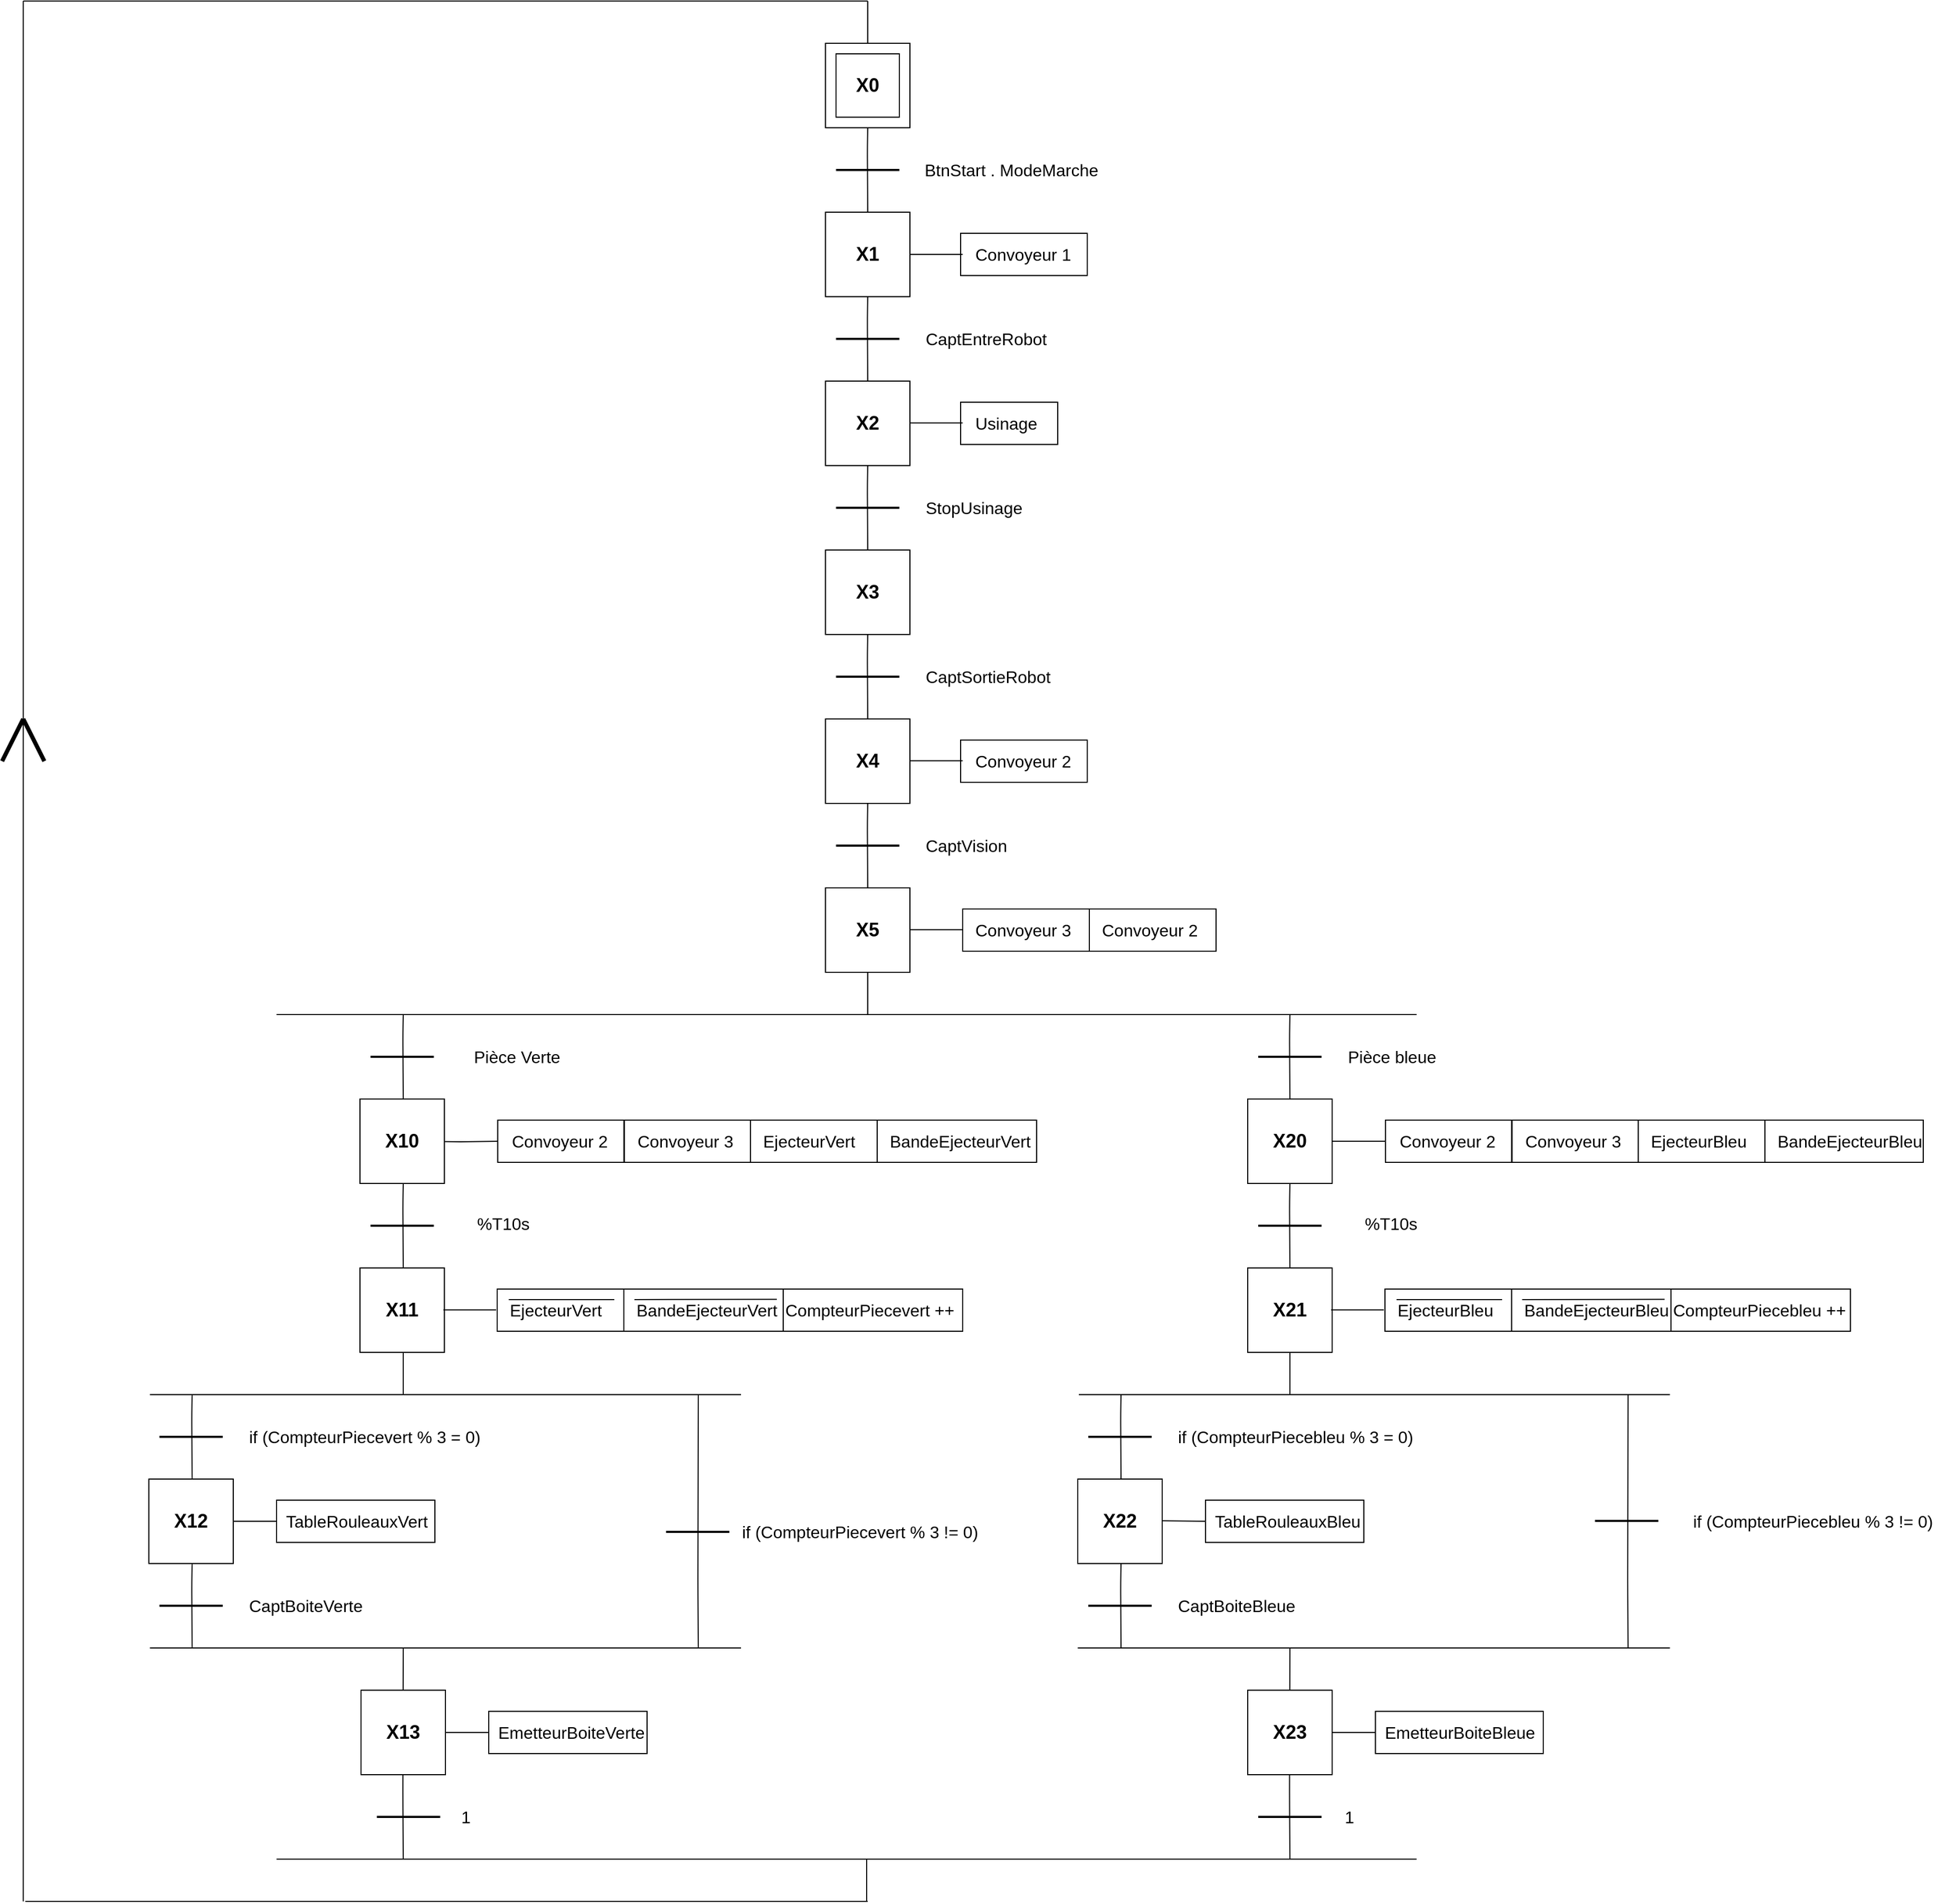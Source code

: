 <mxfile version="12.9.11" type="github">
  <diagram id="Fqww_011EZnbAC1PvDVR" name="Page-1">
    <mxGraphModel dx="4287" dy="2996" grid="1" gridSize="10" guides="1" tooltips="1" connect="1" arrows="1" fold="1" page="1" pageScale="1" pageWidth="827" pageHeight="1169" math="0" shadow="0">
      <root>
        <object label="" id="0">
          <mxCell />
        </object>
        <mxCell id="1" parent="0" />
        <mxCell id="l0feJrEmPDSzG2131Ykb-13" value="" style="edgeStyle=orthogonalEdgeStyle;rounded=0;orthogonalLoop=1;jettySize=auto;html=1;" parent="1" target="pG-HJHoj7xEh51rD5Gyk-65" edge="1">
          <mxGeometry relative="1" as="geometry">
            <mxPoint x="10" y="-40" as="sourcePoint" />
          </mxGeometry>
        </mxCell>
        <mxCell id="uFdm-P2WvE3M775zOYVF-7" value="" style="rounded=0;whiteSpace=wrap;html=1;fillColor=none;gradientColor=none;" parent="1" vertex="1">
          <mxGeometry x="129.0" y="-60" width="120" height="40" as="geometry" />
        </mxCell>
        <mxCell id="pG-HJHoj7xEh51rD5Gyk-8" value="" style="group" parent="1" vertex="1" connectable="0">
          <mxGeometry x="320" y="-1080" width="80" height="80" as="geometry" />
        </mxCell>
        <mxCell id="pG-HJHoj7xEh51rD5Gyk-7" value="" style="whiteSpace=wrap;html=1;aspect=fixed;" parent="pG-HJHoj7xEh51rD5Gyk-8" vertex="1">
          <mxGeometry width="80" height="80" as="geometry" />
        </mxCell>
        <mxCell id="pG-HJHoj7xEh51rD5Gyk-1" value="" style="whiteSpace=wrap;html=1;aspect=fixed;" parent="pG-HJHoj7xEh51rD5Gyk-8" vertex="1">
          <mxGeometry x="10" y="10" width="60" height="60" as="geometry" />
        </mxCell>
        <mxCell id="pG-HJHoj7xEh51rD5Gyk-20" value="&lt;font size=&quot;1&quot;&gt;&lt;b style=&quot;font-size: 18px&quot;&gt;X0&lt;/b&gt;&lt;/font&gt;" style="text;html=1;strokeColor=none;fillColor=none;align=center;verticalAlign=middle;whiteSpace=wrap;rounded=0;" parent="pG-HJHoj7xEh51rD5Gyk-8" vertex="1">
          <mxGeometry x="20" y="30" width="40" height="20" as="geometry" />
        </mxCell>
        <mxCell id="pG-HJHoj7xEh51rD5Gyk-9" value="" style="endArrow=none;html=1;entryX=0.5;entryY=1;entryDx=0;entryDy=0;exitX=0.5;exitY=0;exitDx=0;exitDy=0;" parent="1" source="pG-HJHoj7xEh51rD5Gyk-10" target="pG-HJHoj7xEh51rD5Gyk-7" edge="1">
          <mxGeometry width="50" height="50" relative="1" as="geometry">
            <mxPoint x="360" y="-960" as="sourcePoint" />
            <mxPoint x="359.66" y="-1000" as="targetPoint" />
            <Array as="points">
              <mxPoint x="359.66" y="-980" />
            </Array>
          </mxGeometry>
        </mxCell>
        <mxCell id="pG-HJHoj7xEh51rD5Gyk-10" value="" style="whiteSpace=wrap;html=1;aspect=fixed;" parent="1" vertex="1">
          <mxGeometry x="320.0" y="-920" width="80" height="80" as="geometry" />
        </mxCell>
        <mxCell id="pG-HJHoj7xEh51rD5Gyk-11" value="" style="endArrow=none;html=1;strokeWidth=2;" parent="1" edge="1">
          <mxGeometry width="50" height="50" relative="1" as="geometry">
            <mxPoint x="330" y="-960" as="sourcePoint" />
            <mxPoint x="390" y="-960" as="targetPoint" />
          </mxGeometry>
        </mxCell>
        <mxCell id="pG-HJHoj7xEh51rD5Gyk-12" value="" style="endArrow=none;html=1;entryX=0.5;entryY=1;entryDx=0;entryDy=0;exitX=0.5;exitY=0;exitDx=0;exitDy=0;" parent="1" source="pG-HJHoj7xEh51rD5Gyk-13" edge="1">
          <mxGeometry width="50" height="50" relative="1" as="geometry">
            <mxPoint x="360" y="-800" as="sourcePoint" />
            <mxPoint x="360" y="-840" as="targetPoint" />
            <Array as="points">
              <mxPoint x="359.66" y="-820" />
            </Array>
          </mxGeometry>
        </mxCell>
        <mxCell id="pG-HJHoj7xEh51rD5Gyk-13" value="" style="whiteSpace=wrap;html=1;aspect=fixed;" parent="1" vertex="1">
          <mxGeometry x="320.0" y="-760" width="80" height="80" as="geometry" />
        </mxCell>
        <mxCell id="pG-HJHoj7xEh51rD5Gyk-14" value="" style="endArrow=none;html=1;strokeWidth=2;" parent="1" edge="1">
          <mxGeometry width="50" height="50" relative="1" as="geometry">
            <mxPoint x="330" y="-800" as="sourcePoint" />
            <mxPoint x="390" y="-800" as="targetPoint" />
          </mxGeometry>
        </mxCell>
        <mxCell id="pG-HJHoj7xEh51rD5Gyk-15" value="" style="endArrow=none;html=1;entryX=0.5;entryY=1;entryDx=0;entryDy=0;exitX=0.5;exitY=0;exitDx=0;exitDy=0;" parent="1" source="pG-HJHoj7xEh51rD5Gyk-16" edge="1">
          <mxGeometry width="50" height="50" relative="1" as="geometry">
            <mxPoint x="360" y="-640" as="sourcePoint" />
            <mxPoint x="360" y="-680" as="targetPoint" />
            <Array as="points">
              <mxPoint x="359.66" y="-660" />
            </Array>
          </mxGeometry>
        </mxCell>
        <mxCell id="pG-HJHoj7xEh51rD5Gyk-16" value="" style="whiteSpace=wrap;html=1;aspect=fixed;" parent="1" vertex="1">
          <mxGeometry x="320.0" y="-600" width="80" height="80" as="geometry" />
        </mxCell>
        <mxCell id="pG-HJHoj7xEh51rD5Gyk-17" value="" style="endArrow=none;html=1;strokeWidth=2;" parent="1" edge="1">
          <mxGeometry width="50" height="50" relative="1" as="geometry">
            <mxPoint x="330" y="-640" as="sourcePoint" />
            <mxPoint x="390" y="-640" as="targetPoint" />
          </mxGeometry>
        </mxCell>
        <mxCell id="pG-HJHoj7xEh51rD5Gyk-19" value="&lt;font style=&quot;font-size: 16px&quot;&gt;BtnStart . ModeMarche&lt;/font&gt;" style="text;html=1;strokeColor=none;fillColor=none;align=left;verticalAlign=middle;whiteSpace=wrap;rounded=0;" parent="1" vertex="1">
          <mxGeometry x="412" y="-970" width="236" height="20" as="geometry" />
        </mxCell>
        <mxCell id="pG-HJHoj7xEh51rD5Gyk-21" value="&lt;font size=&quot;1&quot;&gt;&lt;b style=&quot;font-size: 18px&quot;&gt;X1&lt;/b&gt;&lt;/font&gt;" style="text;html=1;strokeColor=none;fillColor=none;align=center;verticalAlign=middle;whiteSpace=wrap;rounded=0;" parent="1" vertex="1">
          <mxGeometry x="340" y="-890" width="40" height="20" as="geometry" />
        </mxCell>
        <mxCell id="pG-HJHoj7xEh51rD5Gyk-22" value="&lt;font size=&quot;1&quot;&gt;&lt;b style=&quot;font-size: 18px&quot;&gt;X2&lt;/b&gt;&lt;/font&gt;" style="text;html=1;strokeColor=none;fillColor=none;align=center;verticalAlign=middle;whiteSpace=wrap;rounded=0;" parent="1" vertex="1">
          <mxGeometry x="340" y="-730" width="40" height="20" as="geometry" />
        </mxCell>
        <mxCell id="pG-HJHoj7xEh51rD5Gyk-28" value="" style="endArrow=none;html=1;strokeWidth=1;exitX=0.5;exitY=0;exitDx=0;exitDy=0;" parent="1" source="pG-HJHoj7xEh51rD5Gyk-7" edge="1">
          <mxGeometry width="50" height="50" relative="1" as="geometry">
            <mxPoint x="362" y="-1090" as="sourcePoint" />
            <mxPoint x="360" y="-1120" as="targetPoint" />
          </mxGeometry>
        </mxCell>
        <mxCell id="pG-HJHoj7xEh51rD5Gyk-30" value="" style="endArrow=none;html=1;strokeWidth=1;" parent="1" edge="1">
          <mxGeometry width="50" height="50" relative="1" as="geometry">
            <mxPoint x="-440" y="-1120" as="sourcePoint" />
            <mxPoint x="360" y="-1120" as="targetPoint" />
          </mxGeometry>
        </mxCell>
        <mxCell id="pG-HJHoj7xEh51rD5Gyk-31" value="&lt;font size=&quot;1&quot;&gt;&lt;b style=&quot;font-size: 18px&quot;&gt;X3&lt;/b&gt;&lt;/font&gt;" style="text;html=1;strokeColor=none;fillColor=none;align=center;verticalAlign=middle;whiteSpace=wrap;rounded=0;" parent="1" vertex="1">
          <mxGeometry x="340" y="-570" width="40" height="20" as="geometry" />
        </mxCell>
        <mxCell id="pG-HJHoj7xEh51rD5Gyk-32" value="&lt;font style=&quot;font-size: 16px&quot;&gt;Convoyeur 1&lt;/font&gt;" style="text;html=1;strokeColor=none;fillColor=none;align=left;verticalAlign=middle;whiteSpace=wrap;rounded=0;" parent="1" vertex="1">
          <mxGeometry x="460" y="-890" width="236" height="20" as="geometry" />
        </mxCell>
        <mxCell id="pG-HJHoj7xEh51rD5Gyk-33" value="" style="endArrow=none;html=1;strokeWidth=1;" parent="1" edge="1">
          <mxGeometry width="50" height="50" relative="1" as="geometry">
            <mxPoint x="400" y="-880" as="sourcePoint" />
            <mxPoint x="450" y="-880" as="targetPoint" />
          </mxGeometry>
        </mxCell>
        <mxCell id="pG-HJHoj7xEh51rD5Gyk-35" value="&lt;font style=&quot;font-size: 16px&quot;&gt;CaptEntreRobot&lt;br&gt;&lt;/font&gt;" style="text;html=1;strokeColor=none;fillColor=none;align=left;verticalAlign=middle;whiteSpace=wrap;rounded=0;" parent="1" vertex="1">
          <mxGeometry x="413" y="-810" width="236" height="20" as="geometry" />
        </mxCell>
        <mxCell id="pG-HJHoj7xEh51rD5Gyk-36" value="" style="endArrow=none;html=1;strokeWidth=1;" parent="1" edge="1">
          <mxGeometry width="50" height="50" relative="1" as="geometry">
            <mxPoint x="400" y="-720.34" as="sourcePoint" />
            <mxPoint x="450" y="-720.34" as="targetPoint" />
          </mxGeometry>
        </mxCell>
        <mxCell id="pG-HJHoj7xEh51rD5Gyk-37" value="&lt;font style=&quot;font-size: 16px&quot;&gt;Usinage&lt;/font&gt;" style="text;html=1;strokeColor=none;fillColor=none;align=left;verticalAlign=middle;whiteSpace=wrap;rounded=0;" parent="1" vertex="1">
          <mxGeometry x="460" y="-730" width="80" height="20" as="geometry" />
        </mxCell>
        <mxCell id="pG-HJHoj7xEh51rD5Gyk-38" value="&lt;font style=&quot;font-size: 16px&quot;&gt;StopUsinage&lt;br&gt;&lt;/font&gt;" style="text;html=1;strokeColor=none;fillColor=none;align=left;verticalAlign=middle;whiteSpace=wrap;rounded=0;" parent="1" vertex="1">
          <mxGeometry x="413" y="-650" width="236" height="20" as="geometry" />
        </mxCell>
        <mxCell id="pG-HJHoj7xEh51rD5Gyk-39" value="" style="endArrow=none;html=1;entryX=0.5;entryY=1;entryDx=0;entryDy=0;exitX=0.5;exitY=0;exitDx=0;exitDy=0;" parent="1" source="pG-HJHoj7xEh51rD5Gyk-40" edge="1">
          <mxGeometry width="50" height="50" relative="1" as="geometry">
            <mxPoint x="360" y="-480" as="sourcePoint" />
            <mxPoint x="360" y="-520.0" as="targetPoint" />
            <Array as="points">
              <mxPoint x="359.66" y="-500" />
            </Array>
          </mxGeometry>
        </mxCell>
        <mxCell id="pG-HJHoj7xEh51rD5Gyk-40" value="" style="whiteSpace=wrap;html=1;aspect=fixed;" parent="1" vertex="1">
          <mxGeometry x="320.0" y="-440" width="80" height="80" as="geometry" />
        </mxCell>
        <mxCell id="pG-HJHoj7xEh51rD5Gyk-41" value="" style="endArrow=none;html=1;strokeWidth=2;" parent="1" edge="1">
          <mxGeometry width="50" height="50" relative="1" as="geometry">
            <mxPoint x="330" y="-480.0" as="sourcePoint" />
            <mxPoint x="390" y="-480.0" as="targetPoint" />
          </mxGeometry>
        </mxCell>
        <mxCell id="pG-HJHoj7xEh51rD5Gyk-42" value="&lt;font size=&quot;1&quot;&gt;&lt;b style=&quot;font-size: 18px&quot;&gt;X4&lt;/b&gt;&lt;/font&gt;" style="text;html=1;strokeColor=none;fillColor=none;align=center;verticalAlign=middle;whiteSpace=wrap;rounded=0;" parent="1" vertex="1">
          <mxGeometry x="340" y="-410" width="40" height="20" as="geometry" />
        </mxCell>
        <mxCell id="pG-HJHoj7xEh51rD5Gyk-43" value="&lt;font style=&quot;font-size: 16px&quot;&gt;CaptSortieRobot&lt;br&gt;&lt;/font&gt;" style="text;html=1;strokeColor=none;fillColor=none;align=left;verticalAlign=middle;whiteSpace=wrap;rounded=0;" parent="1" vertex="1">
          <mxGeometry x="413" y="-490" width="236" height="20" as="geometry" />
        </mxCell>
        <mxCell id="pG-HJHoj7xEh51rD5Gyk-44" value="" style="endArrow=none;html=1;strokeWidth=1;" parent="1" edge="1">
          <mxGeometry width="50" height="50" relative="1" as="geometry">
            <mxPoint x="400" y="-400.34" as="sourcePoint" />
            <mxPoint x="450" y="-400.34" as="targetPoint" />
          </mxGeometry>
        </mxCell>
        <mxCell id="pG-HJHoj7xEh51rD5Gyk-45" value="&lt;font style=&quot;font-size: 16px&quot;&gt;Convoyeur 2&lt;/font&gt;" style="text;html=1;strokeColor=none;fillColor=none;align=left;verticalAlign=middle;whiteSpace=wrap;rounded=0;" parent="1" vertex="1">
          <mxGeometry x="460" y="-410" width="110" height="20" as="geometry" />
        </mxCell>
        <mxCell id="pG-HJHoj7xEh51rD5Gyk-56" value="" style="endArrow=none;html=1;strokeWidth=1;entryX=0.5;entryY=1;entryDx=0;entryDy=0;" parent="1" target="pG-HJHoj7xEh51rD5Gyk-47" edge="1">
          <mxGeometry width="50" height="50" relative="1" as="geometry">
            <mxPoint x="360" y="-160" as="sourcePoint" />
            <mxPoint x="370" y="-180" as="targetPoint" />
          </mxGeometry>
        </mxCell>
        <mxCell id="pG-HJHoj7xEh51rD5Gyk-58" value="" style="endArrow=none;html=1;strokeWidth=1;" parent="1" edge="1">
          <mxGeometry width="50" height="50" relative="1" as="geometry">
            <mxPoint x="-200" y="-160" as="sourcePoint" />
            <mxPoint x="880" y="-160" as="targetPoint" />
          </mxGeometry>
        </mxCell>
        <mxCell id="pG-HJHoj7xEh51rD5Gyk-59" value="" style="endArrow=none;html=1;entryX=0.5;entryY=1;entryDx=0;entryDy=0;exitX=0.5;exitY=0;exitDx=0;exitDy=0;" parent="1" edge="1">
          <mxGeometry width="50" height="50" relative="1" as="geometry">
            <mxPoint x="-80" y="-80" as="sourcePoint" />
            <mxPoint x="-80" y="-160" as="targetPoint" />
            <Array as="points">
              <mxPoint x="-80.34" y="-140" />
            </Array>
          </mxGeometry>
        </mxCell>
        <mxCell id="pG-HJHoj7xEh51rD5Gyk-60" value="" style="whiteSpace=wrap;html=1;aspect=fixed;" parent="1" vertex="1">
          <mxGeometry x="-121.0" y="-80" width="80" height="80" as="geometry" />
        </mxCell>
        <mxCell id="pG-HJHoj7xEh51rD5Gyk-61" value="" style="endArrow=none;html=1;strokeWidth=2;" parent="1" edge="1">
          <mxGeometry width="50" height="50" relative="1" as="geometry">
            <mxPoint x="-111" y="-120" as="sourcePoint" />
            <mxPoint x="-51" y="-120" as="targetPoint" />
          </mxGeometry>
        </mxCell>
        <mxCell id="pG-HJHoj7xEh51rD5Gyk-62" value="" style="endArrow=none;html=1;entryX=0.5;entryY=1;entryDx=0;entryDy=0;exitX=0.5;exitY=0;exitDx=0;exitDy=0;" parent="1" edge="1">
          <mxGeometry width="50" height="50" relative="1" as="geometry">
            <mxPoint x="-80" y="80" as="sourcePoint" />
            <mxPoint x="-80" as="targetPoint" />
            <Array as="points">
              <mxPoint x="-80.34" y="20" />
            </Array>
          </mxGeometry>
        </mxCell>
        <mxCell id="pG-HJHoj7xEh51rD5Gyk-63" value="" style="whiteSpace=wrap;html=1;aspect=fixed;" parent="1" vertex="1">
          <mxGeometry x="-121.0" y="80" width="80" height="80" as="geometry" />
        </mxCell>
        <mxCell id="pG-HJHoj7xEh51rD5Gyk-64" value="" style="endArrow=none;html=1;strokeWidth=2;" parent="1" edge="1">
          <mxGeometry width="50" height="50" relative="1" as="geometry">
            <mxPoint x="-111" y="40" as="sourcePoint" />
            <mxPoint x="-51" y="40" as="targetPoint" />
          </mxGeometry>
        </mxCell>
        <mxCell id="pG-HJHoj7xEh51rD5Gyk-65" value="&lt;font size=&quot;1&quot;&gt;&lt;b style=&quot;font-size: 18px&quot;&gt;X10&lt;/b&gt;&lt;/font&gt;" style="text;html=1;strokeColor=none;fillColor=none;align=center;verticalAlign=middle;whiteSpace=wrap;rounded=0;" parent="1" vertex="1">
          <mxGeometry x="-101" y="-50" width="40" height="20" as="geometry" />
        </mxCell>
        <mxCell id="pG-HJHoj7xEh51rD5Gyk-66" value="&lt;font size=&quot;1&quot;&gt;&lt;b style=&quot;font-size: 18px&quot;&gt;X11&lt;/b&gt;&lt;/font&gt;" style="text;html=1;strokeColor=none;fillColor=none;align=center;verticalAlign=middle;whiteSpace=wrap;rounded=0;" parent="1" vertex="1">
          <mxGeometry x="-101" y="110" width="40" height="20" as="geometry" />
        </mxCell>
        <mxCell id="pG-HJHoj7xEh51rD5Gyk-67" value="&lt;font style=&quot;font-size: 16px&quot;&gt;Pièce Verte&amp;nbsp;&lt;/font&gt;" style="text;html=1;strokeColor=none;fillColor=none;align=left;verticalAlign=middle;whiteSpace=wrap;rounded=0;" parent="1" vertex="1">
          <mxGeometry x="-15" y="-130" width="98" height="20" as="geometry" />
        </mxCell>
        <mxCell id="pG-HJHoj7xEh51rD5Gyk-70" value="" style="endArrow=none;html=1;entryX=0.5;entryY=1;entryDx=0;entryDy=0;exitX=0.5;exitY=0;exitDx=0;exitDy=0;" parent="1" source="pG-HJHoj7xEh51rD5Gyk-71" edge="1">
          <mxGeometry width="50" height="50" relative="1" as="geometry">
            <mxPoint x="760" y="-120" as="sourcePoint" />
            <mxPoint x="760" y="-160" as="targetPoint" />
            <Array as="points">
              <mxPoint x="759.66" y="-140" />
            </Array>
          </mxGeometry>
        </mxCell>
        <mxCell id="pG-HJHoj7xEh51rD5Gyk-71" value="" style="whiteSpace=wrap;html=1;aspect=fixed;" parent="1" vertex="1">
          <mxGeometry x="720.0" y="-80" width="80" height="80" as="geometry" />
        </mxCell>
        <mxCell id="pG-HJHoj7xEh51rD5Gyk-72" value="" style="endArrow=none;html=1;strokeWidth=2;" parent="1" edge="1">
          <mxGeometry width="50" height="50" relative="1" as="geometry">
            <mxPoint x="730" y="-120" as="sourcePoint" />
            <mxPoint x="790" y="-120" as="targetPoint" />
          </mxGeometry>
        </mxCell>
        <mxCell id="pG-HJHoj7xEh51rD5Gyk-73" value="" style="endArrow=none;html=1;entryX=0.5;entryY=1;entryDx=0;entryDy=0;exitX=0.5;exitY=0;exitDx=0;exitDy=0;" parent="1" source="pG-HJHoj7xEh51rD5Gyk-74" edge="1">
          <mxGeometry width="50" height="50" relative="1" as="geometry">
            <mxPoint x="760" y="40" as="sourcePoint" />
            <mxPoint x="760" as="targetPoint" />
            <Array as="points">
              <mxPoint x="759.66" y="20" />
            </Array>
          </mxGeometry>
        </mxCell>
        <mxCell id="pG-HJHoj7xEh51rD5Gyk-74" value="" style="whiteSpace=wrap;html=1;aspect=fixed;" parent="1" vertex="1">
          <mxGeometry x="720.0" y="80" width="80" height="80" as="geometry" />
        </mxCell>
        <mxCell id="pG-HJHoj7xEh51rD5Gyk-75" value="" style="endArrow=none;html=1;strokeWidth=2;" parent="1" edge="1">
          <mxGeometry width="50" height="50" relative="1" as="geometry">
            <mxPoint x="730" y="40" as="sourcePoint" />
            <mxPoint x="790" y="40" as="targetPoint" />
          </mxGeometry>
        </mxCell>
        <mxCell id="pG-HJHoj7xEh51rD5Gyk-76" value="&lt;font size=&quot;1&quot;&gt;&lt;b style=&quot;font-size: 18px&quot;&gt;X20&lt;/b&gt;&lt;/font&gt;" style="text;html=1;strokeColor=none;fillColor=none;align=center;verticalAlign=middle;whiteSpace=wrap;rounded=0;" parent="1" vertex="1">
          <mxGeometry x="740" y="-50" width="40" height="20" as="geometry" />
        </mxCell>
        <mxCell id="pG-HJHoj7xEh51rD5Gyk-77" value="&lt;font size=&quot;1&quot;&gt;&lt;b style=&quot;font-size: 18px&quot;&gt;X21&lt;/b&gt;&lt;/font&gt;" style="text;html=1;strokeColor=none;fillColor=none;align=center;verticalAlign=middle;whiteSpace=wrap;rounded=0;" parent="1" vertex="1">
          <mxGeometry x="740" y="110" width="40" height="20" as="geometry" />
        </mxCell>
        <mxCell id="pG-HJHoj7xEh51rD5Gyk-78" value="&lt;font style=&quot;font-size: 16px&quot;&gt;Pièce bleue&amp;nbsp;&lt;br&gt;&lt;/font&gt;" style="text;html=1;strokeColor=none;fillColor=none;align=left;verticalAlign=middle;whiteSpace=wrap;rounded=0;" parent="1" vertex="1">
          <mxGeometry x="813" y="-130" width="236" height="20" as="geometry" />
        </mxCell>
        <mxCell id="pG-HJHoj7xEh51rD5Gyk-81" value="" style="endArrow=none;html=1;strokeWidth=1;" parent="1" edge="1">
          <mxGeometry width="50" height="50" relative="1" as="geometry">
            <mxPoint x="-440" y="680" as="sourcePoint" />
            <mxPoint x="-440" y="-1120" as="targetPoint" />
          </mxGeometry>
        </mxCell>
        <mxCell id="pG-HJHoj7xEh51rD5Gyk-82" value="" style="endArrow=none;html=1;strokeWidth=4;" parent="1" edge="1">
          <mxGeometry width="50" height="50" relative="1" as="geometry">
            <mxPoint x="-460" y="-400" as="sourcePoint" />
            <mxPoint x="-440" y="-440" as="targetPoint" />
          </mxGeometry>
        </mxCell>
        <mxCell id="pG-HJHoj7xEh51rD5Gyk-83" value="" style="endArrow=none;html=1;strokeWidth=4;" parent="1" edge="1">
          <mxGeometry width="50" height="50" relative="1" as="geometry">
            <mxPoint x="-420" y="-400" as="sourcePoint" />
            <mxPoint x="-440" y="-440" as="targetPoint" />
          </mxGeometry>
        </mxCell>
        <mxCell id="uFdm-P2WvE3M775zOYVF-3" value="" style="rounded=0;whiteSpace=wrap;html=1;fillColor=none;gradientColor=none;" parent="1" vertex="1">
          <mxGeometry x="448.0" y="-420" width="120" height="40" as="geometry" />
        </mxCell>
        <mxCell id="uFdm-P2WvE3M775zOYVF-4" value="" style="rounded=0;whiteSpace=wrap;html=1;fillColor=none;gradientColor=none;" parent="1" vertex="1">
          <mxGeometry x="448" y="-740" width="92" height="40" as="geometry" />
        </mxCell>
        <mxCell id="uFdm-P2WvE3M775zOYVF-5" value="" style="rounded=0;whiteSpace=wrap;html=1;fillColor=none;gradientColor=none;" parent="1" vertex="1">
          <mxGeometry x="448.0" y="-900" width="120" height="40" as="geometry" />
        </mxCell>
        <mxCell id="uFdm-P2WvE3M775zOYVF-6" value="&lt;font style=&quot;font-size: 16px&quot;&gt;Convoyeur 3&lt;/font&gt;" style="text;html=1;strokeColor=none;fillColor=none;align=left;verticalAlign=middle;whiteSpace=wrap;rounded=0;" parent="1" vertex="1">
          <mxGeometry x="140" y="-50" width="100" height="20" as="geometry" />
        </mxCell>
        <mxCell id="uFdm-P2WvE3M775zOYVF-8" value="" style="rounded=0;whiteSpace=wrap;html=1;fillColor=none;gradientColor=none;" parent="1" vertex="1">
          <mxGeometry x="249" y="-60" width="120" height="40" as="geometry" />
        </mxCell>
        <mxCell id="uFdm-P2WvE3M775zOYVF-9" value="" style="endArrow=none;html=1;strokeWidth=1;entryX=0.5;entryY=1;entryDx=0;entryDy=0;" parent="1" edge="1">
          <mxGeometry width="50" height="50" relative="1" as="geometry">
            <mxPoint x="-80" y="200" as="sourcePoint" />
            <mxPoint x="-80" y="160" as="targetPoint" />
          </mxGeometry>
        </mxCell>
        <mxCell id="uFdm-P2WvE3M775zOYVF-13" value="" style="endArrow=none;html=1;strokeWidth=1;" parent="1" edge="1">
          <mxGeometry width="50" height="50" relative="1" as="geometry">
            <mxPoint x="-320" y="200" as="sourcePoint" />
            <mxPoint x="240" y="200" as="targetPoint" />
          </mxGeometry>
        </mxCell>
        <mxCell id="uFdm-P2WvE3M775zOYVF-15" value="" style="endArrow=none;html=1;entryX=0.5;entryY=1;entryDx=0;entryDy=0;exitX=0.5;exitY=0;exitDx=0;exitDy=0;" parent="1" edge="1">
          <mxGeometry width="50" height="50" relative="1" as="geometry">
            <mxPoint x="-280.0" y="280" as="sourcePoint" />
            <mxPoint x="-280.0" y="200" as="targetPoint" />
            <Array as="points">
              <mxPoint x="-280.34" y="220" />
            </Array>
          </mxGeometry>
        </mxCell>
        <mxCell id="uFdm-P2WvE3M775zOYVF-16" value="" style="whiteSpace=wrap;html=1;aspect=fixed;" parent="1" vertex="1">
          <mxGeometry x="-321.0" y="280" width="80" height="80" as="geometry" />
        </mxCell>
        <mxCell id="uFdm-P2WvE3M775zOYVF-17" value="" style="endArrow=none;html=1;strokeWidth=2;" parent="1" edge="1">
          <mxGeometry width="50" height="50" relative="1" as="geometry">
            <mxPoint x="-311" y="240" as="sourcePoint" />
            <mxPoint x="-251" y="240" as="targetPoint" />
          </mxGeometry>
        </mxCell>
        <mxCell id="uFdm-P2WvE3M775zOYVF-18" value="" style="endArrow=none;html=1;entryX=0.5;entryY=1;entryDx=0;entryDy=0;exitX=0.5;exitY=0;exitDx=0;exitDy=0;" parent="1" edge="1">
          <mxGeometry width="50" height="50" relative="1" as="geometry">
            <mxPoint x="-280.0" y="440" as="sourcePoint" />
            <mxPoint x="-280.0" y="360" as="targetPoint" />
            <Array as="points">
              <mxPoint x="-280.34" y="380" />
            </Array>
          </mxGeometry>
        </mxCell>
        <mxCell id="uFdm-P2WvE3M775zOYVF-19" value="" style="endArrow=none;html=1;strokeWidth=2;" parent="1" edge="1">
          <mxGeometry width="50" height="50" relative="1" as="geometry">
            <mxPoint x="-311" y="400" as="sourcePoint" />
            <mxPoint x="-251" y="400" as="targetPoint" />
          </mxGeometry>
        </mxCell>
        <mxCell id="uFdm-P2WvE3M775zOYVF-20" value="&lt;font size=&quot;1&quot;&gt;&lt;b style=&quot;font-size: 18px&quot;&gt;X12&lt;/b&gt;&lt;/font&gt;" style="text;html=1;strokeColor=none;fillColor=none;align=center;verticalAlign=middle;whiteSpace=wrap;rounded=0;" parent="1" vertex="1">
          <mxGeometry x="-301" y="310" width="40" height="20" as="geometry" />
        </mxCell>
        <mxCell id="uFdm-P2WvE3M775zOYVF-21" value="&lt;span style=&quot;font-family: monospace ; font-size: 0px&quot;&gt;%3CmxGraphModel%3E%3Croot%3E%3CmxCell%20id%3D%220%22%2F%3E%3CmxCell%20id%3D%221%22%20parent%3D%220%22%2F%3E%3CmxCell%20id%3D%222%22%20value%3D%22%26lt%3Bspan%20style%3D%26quot%3Bfont-size%3A%2016px%26quot%3B%26gt%3BCompteurPiecevert%20%2B%2B%26lt%3B%2Fspan%26gt%3B%22%20style%3D%22text%3Bhtml%3D1%3BstrokeColor%3Dnone%3BfillColor%3Dnone%3Balign%3Dleft%3BverticalAlign%3Dmiddle%3BwhiteSpace%3Dwrap%3Brounded%3D0%3B%22%20vertex%3D%221%22%20parent%3D%221%22%3E%3CmxGeometry%20x%3D%22-10%22%20y%3D%22310%22%20width%3D%22170%22%20height%3D%2220%22%20as%3D%22geometry%22%2F%3E%3C%2FmxCell%3E%3C%2Froot%3E%3C%2FmxGraphModel%3E&lt;/span&gt;" style="text;html=1;strokeColor=none;fillColor=none;align=left;verticalAlign=middle;whiteSpace=wrap;rounded=0;" parent="1" vertex="1">
          <mxGeometry x="-228" y="230" width="188" height="20" as="geometry" />
        </mxCell>
        <mxCell id="uFdm-P2WvE3M775zOYVF-22" value="&lt;font style=&quot;font-size: 16px&quot;&gt;CaptBoiteVerte&lt;br&gt;&lt;/font&gt;" style="text;html=1;strokeColor=none;fillColor=none;align=left;verticalAlign=middle;whiteSpace=wrap;rounded=0;" parent="1" vertex="1">
          <mxGeometry x="-228" y="390" width="128" height="20" as="geometry" />
        </mxCell>
        <mxCell id="uFdm-P2WvE3M775zOYVF-26" value="" style="endArrow=none;html=1;exitX=0.5;exitY=0;exitDx=0;exitDy=0;" parent="1" edge="1">
          <mxGeometry width="50" height="50" relative="1" as="geometry">
            <mxPoint x="199.5" y="440" as="sourcePoint" />
            <mxPoint x="199.5" y="200" as="targetPoint" />
            <Array as="points">
              <mxPoint x="199.16" y="380" />
            </Array>
          </mxGeometry>
        </mxCell>
        <mxCell id="uFdm-P2WvE3M775zOYVF-31" value="" style="endArrow=none;html=1;strokeWidth=1;" parent="1" edge="1">
          <mxGeometry width="50" height="50" relative="1" as="geometry">
            <mxPoint x="-320" y="440" as="sourcePoint" />
            <mxPoint x="240" y="440" as="targetPoint" />
          </mxGeometry>
        </mxCell>
        <mxCell id="uFdm-P2WvE3M775zOYVF-39" value="" style="endArrow=none;html=1;exitX=0.5;exitY=0;exitDx=0;exitDy=0;" parent="1" edge="1">
          <mxGeometry width="50" height="50" relative="1" as="geometry">
            <mxPoint x="-80" y="640" as="sourcePoint" />
            <mxPoint x="-80" y="440" as="targetPoint" />
            <Array as="points">
              <mxPoint x="-80.34" y="580" />
            </Array>
          </mxGeometry>
        </mxCell>
        <mxCell id="uFdm-P2WvE3M775zOYVF-46" value="" style="endArrow=none;html=1;strokeWidth=1;" parent="1" edge="1">
          <mxGeometry width="50" height="50" relative="1" as="geometry">
            <mxPoint x="-200" y="640" as="sourcePoint" />
            <mxPoint x="880" y="640" as="targetPoint" />
          </mxGeometry>
        </mxCell>
        <mxCell id="uFdm-P2WvE3M775zOYVF-48" value="" style="endArrow=none;html=1;strokeWidth=1;entryX=0.5;entryY=1;entryDx=0;entryDy=0;" parent="1" edge="1">
          <mxGeometry width="50" height="50" relative="1" as="geometry">
            <mxPoint x="359" y="680" as="sourcePoint" />
            <mxPoint x="359" y="640" as="targetPoint" />
          </mxGeometry>
        </mxCell>
        <mxCell id="uFdm-P2WvE3M775zOYVF-50" value="" style="endArrow=none;html=1;strokeWidth=1;" parent="1" edge="1">
          <mxGeometry width="50" height="50" relative="1" as="geometry">
            <mxPoint x="-438" y="680" as="sourcePoint" />
            <mxPoint x="360" y="680" as="targetPoint" />
          </mxGeometry>
        </mxCell>
        <mxCell id="uFdm-P2WvE3M775zOYVF-52" value="" style="endArrow=none;html=1;strokeWidth=1;entryX=0.5;entryY=1;entryDx=0;entryDy=0;" parent="1" edge="1">
          <mxGeometry width="50" height="50" relative="1" as="geometry">
            <mxPoint x="760" y="200" as="sourcePoint" />
            <mxPoint x="760" y="160" as="targetPoint" />
          </mxGeometry>
        </mxCell>
        <mxCell id="uFdm-P2WvE3M775zOYVF-53" value="" style="endArrow=none;html=1;strokeWidth=1;" parent="1" edge="1">
          <mxGeometry width="50" height="50" relative="1" as="geometry">
            <mxPoint x="560" y="200" as="sourcePoint" />
            <mxPoint x="1120" y="200" as="targetPoint" />
          </mxGeometry>
        </mxCell>
        <mxCell id="uFdm-P2WvE3M775zOYVF-54" value="" style="endArrow=none;html=1;entryX=0.5;entryY=1;entryDx=0;entryDy=0;exitX=0.5;exitY=0;exitDx=0;exitDy=0;" parent="1" edge="1">
          <mxGeometry width="50" height="50" relative="1" as="geometry">
            <mxPoint x="600" y="280" as="sourcePoint" />
            <mxPoint x="600" y="200" as="targetPoint" />
            <Array as="points">
              <mxPoint x="599.66" y="220" />
            </Array>
          </mxGeometry>
        </mxCell>
        <mxCell id="uFdm-P2WvE3M775zOYVF-55" value="" style="whiteSpace=wrap;html=1;aspect=fixed;" parent="1" vertex="1">
          <mxGeometry x="559.0" y="280" width="80" height="80" as="geometry" />
        </mxCell>
        <mxCell id="uFdm-P2WvE3M775zOYVF-56" value="" style="endArrow=none;html=1;strokeWidth=2;" parent="1" edge="1">
          <mxGeometry width="50" height="50" relative="1" as="geometry">
            <mxPoint x="569" y="240" as="sourcePoint" />
            <mxPoint x="629" y="240" as="targetPoint" />
          </mxGeometry>
        </mxCell>
        <mxCell id="uFdm-P2WvE3M775zOYVF-57" value="" style="endArrow=none;html=1;entryX=0.5;entryY=1;entryDx=0;entryDy=0;exitX=0.5;exitY=0;exitDx=0;exitDy=0;" parent="1" edge="1">
          <mxGeometry width="50" height="50" relative="1" as="geometry">
            <mxPoint x="600" y="440" as="sourcePoint" />
            <mxPoint x="600" y="360" as="targetPoint" />
            <Array as="points">
              <mxPoint x="599.66" y="380" />
            </Array>
          </mxGeometry>
        </mxCell>
        <mxCell id="uFdm-P2WvE3M775zOYVF-58" value="" style="endArrow=none;html=1;strokeWidth=2;" parent="1" edge="1">
          <mxGeometry width="50" height="50" relative="1" as="geometry">
            <mxPoint x="569" y="400" as="sourcePoint" />
            <mxPoint x="629" y="400" as="targetPoint" />
          </mxGeometry>
        </mxCell>
        <mxCell id="uFdm-P2WvE3M775zOYVF-59" value="&lt;font size=&quot;1&quot;&gt;&lt;b style=&quot;font-size: 18px&quot;&gt;X22&lt;/b&gt;&lt;/font&gt;" style="text;html=1;strokeColor=none;fillColor=none;align=center;verticalAlign=middle;whiteSpace=wrap;rounded=0;" parent="1" vertex="1">
          <mxGeometry x="579" y="310" width="40" height="20" as="geometry" />
        </mxCell>
        <mxCell id="uFdm-P2WvE3M775zOYVF-65" value="" style="endArrow=none;html=1;exitX=0.5;exitY=0;exitDx=0;exitDy=0;" parent="1" edge="1">
          <mxGeometry width="50" height="50" relative="1" as="geometry">
            <mxPoint x="1080.34" y="440" as="sourcePoint" />
            <mxPoint x="1080.34" y="200" as="targetPoint" />
            <Array as="points">
              <mxPoint x="1080" y="380" />
            </Array>
          </mxGeometry>
        </mxCell>
        <mxCell id="uFdm-P2WvE3M775zOYVF-66" value="" style="endArrow=none;html=1;strokeWidth=2;" parent="1" edge="1">
          <mxGeometry width="50" height="50" relative="1" as="geometry">
            <mxPoint x="1049" y="319.58" as="sourcePoint" />
            <mxPoint x="1109" y="319.58" as="targetPoint" />
          </mxGeometry>
        </mxCell>
        <mxCell id="uFdm-P2WvE3M775zOYVF-70" value="" style="endArrow=none;html=1;strokeWidth=1;" parent="1" edge="1">
          <mxGeometry width="50" height="50" relative="1" as="geometry">
            <mxPoint x="559" y="440" as="sourcePoint" />
            <mxPoint x="1120" y="440" as="targetPoint" />
          </mxGeometry>
        </mxCell>
        <mxCell id="uFdm-P2WvE3M775zOYVF-72" value="" style="endArrow=none;html=1;exitX=0.5;exitY=0;exitDx=0;exitDy=0;" parent="1" edge="1">
          <mxGeometry width="50" height="50" relative="1" as="geometry">
            <mxPoint x="760" y="640" as="sourcePoint" />
            <mxPoint x="760" y="440" as="targetPoint" />
            <Array as="points">
              <mxPoint x="759.66" y="580" />
            </Array>
          </mxGeometry>
        </mxCell>
        <mxCell id="uFdm-P2WvE3M775zOYVF-75" value="&lt;font style=&quot;font-size: 16px&quot;&gt;&lt;br&gt;&lt;/font&gt;" style="text;html=1;strokeColor=none;fillColor=none;align=left;verticalAlign=middle;whiteSpace=wrap;rounded=0;" parent="1" vertex="1">
          <mxGeometry x="773" y="590" width="106" height="20" as="geometry" />
        </mxCell>
        <mxCell id="Xxqxk4Q40JCaoxF1TCv4-9" value="&lt;font style=&quot;font-size: 16px&quot;&gt;EjecteurVert&lt;/font&gt;" style="text;html=1;strokeColor=none;fillColor=none;align=left;verticalAlign=middle;whiteSpace=wrap;rounded=0;" parent="1" vertex="1">
          <mxGeometry x="259" y="-50" width="100" height="20" as="geometry" />
        </mxCell>
        <mxCell id="Xxqxk4Q40JCaoxF1TCv4-20" value="" style="rounded=0;whiteSpace=wrap;html=1;fillColor=none;gradientColor=none;" parent="1" vertex="1">
          <mxGeometry x="-200" y="300" width="150" height="40" as="geometry" />
        </mxCell>
        <mxCell id="Xxqxk4Q40JCaoxF1TCv4-21" value="&lt;font style=&quot;font-size: 16px&quot;&gt;TableRouleauxVert&lt;/font&gt;" style="text;html=1;strokeColor=none;fillColor=none;align=left;verticalAlign=middle;whiteSpace=wrap;rounded=0;" parent="1" vertex="1">
          <mxGeometry x="-193" y="310" width="140" height="20" as="geometry" />
        </mxCell>
        <mxCell id="Xxqxk4Q40JCaoxF1TCv4-22" value="" style="endArrow=none;html=1;strokeWidth=1;entryX=0;entryY=0.5;entryDx=0;entryDy=0;exitX=1;exitY=0.5;exitDx=0;exitDy=0;" parent="1" source="uFdm-P2WvE3M775zOYVF-16" target="Xxqxk4Q40JCaoxF1TCv4-20" edge="1">
          <mxGeometry width="50" height="50" relative="1" as="geometry">
            <mxPoint x="-241" y="319.5" as="sourcePoint" />
            <mxPoint x="-200" y="319" as="targetPoint" />
          </mxGeometry>
        </mxCell>
        <mxCell id="Xxqxk4Q40JCaoxF1TCv4-41" value="" style="endArrow=none;html=1;strokeWidth=1;entryX=0;entryY=0.5;entryDx=0;entryDy=0;" parent="1" edge="1">
          <mxGeometry width="50" height="50" relative="1" as="geometry">
            <mxPoint x="639" y="319.5" as="sourcePoint" />
            <mxPoint x="680" y="320" as="targetPoint" />
          </mxGeometry>
        </mxCell>
        <mxCell id="Xxqxk4Q40JCaoxF1TCv4-51" value="" style="whiteSpace=wrap;html=1;aspect=fixed;" parent="1" vertex="1">
          <mxGeometry x="-120" y="480" width="80" height="80" as="geometry" />
        </mxCell>
        <mxCell id="Xxqxk4Q40JCaoxF1TCv4-52" value="&lt;font size=&quot;1&quot;&gt;&lt;b style=&quot;font-size: 18px&quot;&gt;X13&lt;/b&gt;&lt;/font&gt;" style="text;html=1;strokeColor=none;fillColor=none;align=center;verticalAlign=middle;whiteSpace=wrap;rounded=0;" parent="1" vertex="1">
          <mxGeometry x="-100" y="510" width="40" height="20" as="geometry" />
        </mxCell>
        <mxCell id="Xxqxk4Q40JCaoxF1TCv4-53" value="" style="rounded=0;whiteSpace=wrap;html=1;fillColor=none;gradientColor=none;" parent="1" vertex="1">
          <mxGeometry x="1" y="500" width="150" height="40" as="geometry" />
        </mxCell>
        <mxCell id="Xxqxk4Q40JCaoxF1TCv4-54" value="&lt;font style=&quot;font-size: 16px&quot;&gt;EmetteurBoiteVerte&lt;/font&gt;" style="text;html=1;strokeColor=none;fillColor=none;align=left;verticalAlign=middle;whiteSpace=wrap;rounded=0;" parent="1" vertex="1">
          <mxGeometry x="8" y="510" width="140" height="20" as="geometry" />
        </mxCell>
        <mxCell id="Xxqxk4Q40JCaoxF1TCv4-55" value="" style="endArrow=none;html=1;strokeWidth=1;entryX=0;entryY=0.5;entryDx=0;entryDy=0;exitX=1;exitY=0.5;exitDx=0;exitDy=0;" parent="1" source="Xxqxk4Q40JCaoxF1TCv4-51" target="Xxqxk4Q40JCaoxF1TCv4-53" edge="1">
          <mxGeometry width="50" height="50" relative="1" as="geometry">
            <mxPoint x="-40" y="519.5" as="sourcePoint" />
            <mxPoint x="1" y="519" as="targetPoint" />
          </mxGeometry>
        </mxCell>
        <mxCell id="Xxqxk4Q40JCaoxF1TCv4-58" value="" style="endArrow=none;html=1;strokeWidth=2;" parent="1" edge="1">
          <mxGeometry width="50" height="50" relative="1" as="geometry">
            <mxPoint x="-105" y="600.0" as="sourcePoint" />
            <mxPoint x="-45" y="600.0" as="targetPoint" />
          </mxGeometry>
        </mxCell>
        <mxCell id="Xxqxk4Q40JCaoxF1TCv4-59" value="&lt;font style=&quot;font-size: 16px&quot;&gt;1&lt;br&gt;&lt;/font&gt;" style="text;html=1;strokeColor=none;fillColor=none;align=left;verticalAlign=middle;whiteSpace=wrap;rounded=0;" parent="1" vertex="1">
          <mxGeometry x="-27" y="590" width="128" height="20" as="geometry" />
        </mxCell>
        <mxCell id="Xxqxk4Q40JCaoxF1TCv4-61" value="" style="whiteSpace=wrap;html=1;aspect=fixed;" parent="1" vertex="1">
          <mxGeometry x="720" y="480" width="80" height="80" as="geometry" />
        </mxCell>
        <mxCell id="Xxqxk4Q40JCaoxF1TCv4-62" value="&lt;font size=&quot;1&quot;&gt;&lt;b style=&quot;font-size: 18px&quot;&gt;X23&lt;/b&gt;&lt;/font&gt;" style="text;html=1;strokeColor=none;fillColor=none;align=center;verticalAlign=middle;whiteSpace=wrap;rounded=0;" parent="1" vertex="1">
          <mxGeometry x="740" y="510" width="40" height="20" as="geometry" />
        </mxCell>
        <mxCell id="Xxqxk4Q40JCaoxF1TCv4-63" value="" style="rounded=0;whiteSpace=wrap;html=1;fillColor=none;gradientColor=none;" parent="1" vertex="1">
          <mxGeometry x="841" y="500" width="159" height="40" as="geometry" />
        </mxCell>
        <mxCell id="Xxqxk4Q40JCaoxF1TCv4-64" value="&lt;font style=&quot;font-size: 16px&quot;&gt;EmetteurBoiteBleue&lt;/font&gt;" style="text;html=1;strokeColor=none;fillColor=none;align=left;verticalAlign=middle;whiteSpace=wrap;rounded=0;" parent="1" vertex="1">
          <mxGeometry x="848" y="510" width="140" height="20" as="geometry" />
        </mxCell>
        <mxCell id="Xxqxk4Q40JCaoxF1TCv4-65" value="" style="endArrow=none;html=1;strokeWidth=1;entryX=0;entryY=0.5;entryDx=0;entryDy=0;exitX=1;exitY=0.5;exitDx=0;exitDy=0;" parent="1" source="Xxqxk4Q40JCaoxF1TCv4-61" target="Xxqxk4Q40JCaoxF1TCv4-63" edge="1">
          <mxGeometry width="50" height="50" relative="1" as="geometry">
            <mxPoint x="800" y="519.5" as="sourcePoint" />
            <mxPoint x="841" y="519" as="targetPoint" />
          </mxGeometry>
        </mxCell>
        <mxCell id="Xxqxk4Q40JCaoxF1TCv4-66" value="" style="endArrow=none;html=1;strokeWidth=2;" parent="1" edge="1">
          <mxGeometry width="50" height="50" relative="1" as="geometry">
            <mxPoint x="730" y="600" as="sourcePoint" />
            <mxPoint x="790" y="600" as="targetPoint" />
          </mxGeometry>
        </mxCell>
        <mxCell id="Xxqxk4Q40JCaoxF1TCv4-67" value="&lt;font style=&quot;font-size: 16px&quot;&gt;1&lt;br&gt;&lt;/font&gt;" style="text;html=1;strokeColor=none;fillColor=none;align=left;verticalAlign=middle;whiteSpace=wrap;rounded=0;" parent="1" vertex="1">
          <mxGeometry x="810" y="590" width="52" height="20" as="geometry" />
        </mxCell>
        <mxCell id="l0feJrEmPDSzG2131Ykb-1" value="" style="endArrow=none;html=1;" parent="1" target="pG-HJHoj7xEh51rD5Gyk-19" edge="1">
          <mxGeometry width="50" height="50" relative="1" as="geometry">
            <mxPoint x="489" y="-970" as="sourcePoint" />
            <mxPoint x="539" y="-1020" as="targetPoint" />
          </mxGeometry>
        </mxCell>
        <mxCell id="pG-HJHoj7xEh51rD5Gyk-54" value="" style="group" parent="1" vertex="1" connectable="0">
          <mxGeometry x="320.0" y="-340" width="496.0" height="140" as="geometry" />
        </mxCell>
        <mxCell id="pG-HJHoj7xEh51rD5Gyk-46" value="" style="endArrow=none;html=1;entryX=0.5;entryY=1;entryDx=0;entryDy=0;exitX=0.5;exitY=0;exitDx=0;exitDy=0;" parent="pG-HJHoj7xEh51rD5Gyk-54" source="pG-HJHoj7xEh51rD5Gyk-47" edge="1">
          <mxGeometry width="50" height="50" relative="1" as="geometry">
            <mxPoint x="40.0" y="20" as="sourcePoint" />
            <mxPoint x="40.0" y="-20" as="targetPoint" />
            <Array as="points">
              <mxPoint x="39.66" />
            </Array>
          </mxGeometry>
        </mxCell>
        <mxCell id="pG-HJHoj7xEh51rD5Gyk-47" value="" style="whiteSpace=wrap;html=1;aspect=fixed;" parent="pG-HJHoj7xEh51rD5Gyk-54" vertex="1">
          <mxGeometry y="60" width="80" height="80" as="geometry" />
        </mxCell>
        <mxCell id="pG-HJHoj7xEh51rD5Gyk-48" value="" style="endArrow=none;html=1;strokeWidth=2;" parent="pG-HJHoj7xEh51rD5Gyk-54" edge="1">
          <mxGeometry width="50" height="50" relative="1" as="geometry">
            <mxPoint x="10.0" y="20" as="sourcePoint" />
            <mxPoint x="70.0" y="20" as="targetPoint" />
          </mxGeometry>
        </mxCell>
        <mxCell id="pG-HJHoj7xEh51rD5Gyk-49" value="&lt;font size=&quot;1&quot;&gt;&lt;b style=&quot;font-size: 18px&quot;&gt;X5&lt;/b&gt;&lt;/font&gt;" style="text;html=1;strokeColor=none;fillColor=none;align=center;verticalAlign=middle;whiteSpace=wrap;rounded=0;" parent="pG-HJHoj7xEh51rD5Gyk-54" vertex="1">
          <mxGeometry x="20.0" y="90" width="40" height="20" as="geometry" />
        </mxCell>
        <mxCell id="pG-HJHoj7xEh51rD5Gyk-50" value="&lt;font style=&quot;font-size: 16px&quot;&gt;CaptVision&lt;br&gt;&lt;/font&gt;" style="text;html=1;strokeColor=none;fillColor=none;align=left;verticalAlign=middle;whiteSpace=wrap;rounded=0;" parent="pG-HJHoj7xEh51rD5Gyk-54" vertex="1">
          <mxGeometry x="93.0" y="10" width="236" height="20" as="geometry" />
        </mxCell>
        <mxCell id="pG-HJHoj7xEh51rD5Gyk-51" value="" style="endArrow=none;html=1;strokeWidth=1;" parent="pG-HJHoj7xEh51rD5Gyk-54" edge="1">
          <mxGeometry width="50" height="50" relative="1" as="geometry">
            <mxPoint x="80.0" y="99.66" as="sourcePoint" />
            <mxPoint x="130.0" y="99.66" as="targetPoint" />
          </mxGeometry>
        </mxCell>
        <mxCell id="pG-HJHoj7xEh51rD5Gyk-52" value="&lt;font style=&quot;font-size: 16px&quot;&gt;Convoyeur 3&lt;/font&gt;" style="text;html=1;strokeColor=none;fillColor=none;align=left;verticalAlign=middle;whiteSpace=wrap;rounded=0;" parent="pG-HJHoj7xEh51rD5Gyk-54" vertex="1">
          <mxGeometry x="140.0" y="90" width="236" height="20" as="geometry" />
        </mxCell>
        <mxCell id="uFdm-P2WvE3M775zOYVF-2" value="" style="rounded=0;whiteSpace=wrap;html=1;fillColor=none;gradientColor=none;" parent="pG-HJHoj7xEh51rD5Gyk-54" vertex="1">
          <mxGeometry x="130" y="80" width="120" height="40" as="geometry" />
        </mxCell>
        <mxCell id="l0feJrEmPDSzG2131Ykb-2" value="&lt;font style=&quot;font-size: 16px&quot;&gt;Convoyeur 2&lt;/font&gt;" style="text;html=1;strokeColor=none;fillColor=none;align=left;verticalAlign=middle;whiteSpace=wrap;rounded=0;" parent="pG-HJHoj7xEh51rD5Gyk-54" vertex="1">
          <mxGeometry x="260.0" y="90" width="236" height="20" as="geometry" />
        </mxCell>
        <mxCell id="l0feJrEmPDSzG2131Ykb-3" value="" style="rounded=0;whiteSpace=wrap;html=1;fillColor=none;gradientColor=none;" parent="pG-HJHoj7xEh51rD5Gyk-54" vertex="1">
          <mxGeometry x="250" y="80" width="120" height="40" as="geometry" />
        </mxCell>
        <mxCell id="l0feJrEmPDSzG2131Ykb-5" value="" style="rounded=0;whiteSpace=wrap;html=1;fillColor=none;gradientColor=none;" parent="1" vertex="1">
          <mxGeometry x="369" y="-60" width="151" height="40" as="geometry" />
        </mxCell>
        <mxCell id="l0feJrEmPDSzG2131Ykb-6" value="&lt;font style=&quot;font-size: 16px&quot;&gt;BandeEjecteurVert&lt;/font&gt;" style="text;html=1;strokeColor=none;fillColor=none;align=left;verticalAlign=middle;whiteSpace=wrap;rounded=0;" parent="1" vertex="1">
          <mxGeometry x="379" y="-50" width="100" height="20" as="geometry" />
        </mxCell>
        <mxCell id="l0feJrEmPDSzG2131Ykb-9" value="" style="rounded=0;whiteSpace=wrap;html=1;fillColor=none;gradientColor=none;" parent="1" vertex="1">
          <mxGeometry x="9" y="100" width="120" height="40" as="geometry" />
        </mxCell>
        <mxCell id="l0feJrEmPDSzG2131Ykb-10" value="&lt;font style=&quot;font-size: 16px&quot;&gt;EjecteurVert&lt;/font&gt;" style="text;html=1;strokeColor=none;fillColor=none;align=left;verticalAlign=middle;whiteSpace=wrap;rounded=0;" parent="1" vertex="1">
          <mxGeometry x="19" y="110" width="101" height="20" as="geometry" />
        </mxCell>
        <mxCell id="l0feJrEmPDSzG2131Ykb-11" value="" style="rounded=0;whiteSpace=wrap;html=1;fillColor=none;gradientColor=none;" parent="1" vertex="1">
          <mxGeometry x="129" y="100" width="151" height="40" as="geometry" />
        </mxCell>
        <mxCell id="l0feJrEmPDSzG2131Ykb-12" value="&lt;font style=&quot;font-size: 16px&quot;&gt;BandeEjecteurVert&lt;/font&gt;" style="text;html=1;strokeColor=none;fillColor=none;align=left;verticalAlign=middle;whiteSpace=wrap;rounded=0;" parent="1" vertex="1">
          <mxGeometry x="139" y="110" width="141" height="20" as="geometry" />
        </mxCell>
        <mxCell id="l0feJrEmPDSzG2131Ykb-15" value="&lt;span style=&quot;font-size: 16px&quot;&gt;if (CompteurPiecevert % 3 = 0)&lt;/span&gt;" style="text;html=1;strokeColor=none;fillColor=none;align=left;verticalAlign=middle;whiteSpace=wrap;rounded=0;" parent="1" vertex="1">
          <mxGeometry x="-228" y="230" width="228" height="20" as="geometry" />
        </mxCell>
        <mxCell id="l0feJrEmPDSzG2131Ykb-18" value="" style="endArrow=none;html=1;strokeWidth=2;" parent="1" edge="1">
          <mxGeometry width="50" height="50" relative="1" as="geometry">
            <mxPoint x="169" y="330" as="sourcePoint" />
            <mxPoint x="229" y="330" as="targetPoint" />
          </mxGeometry>
        </mxCell>
        <mxCell id="l0feJrEmPDSzG2131Ykb-21" value="&lt;span style=&quot;font-family: monospace ; font-size: 0px&quot;&gt;%3CmxGraphModel%3E%3Croot%3E%3CmxCell%20id%3D%220%22%2F%3E%3CmxCell%20id%3D%221%22%20parent%3D%220%22%2F%3E%3CmxCell%20id%3D%222%22%20value%3D%22%26lt%3Bspan%20style%3D%26quot%3Bfont-size%3A%2016px%26quot%3B%26gt%3BCompteurPiecevert%20%2B%2B%26lt%3B%2Fspan%26gt%3B%22%20style%3D%22text%3Bhtml%3D1%3BstrokeColor%3Dnone%3BfillColor%3Dnone%3Balign%3Dleft%3BverticalAlign%3Dmiddle%3BwhiteSpace%3Dwrap%3Brounded%3D0%3B%22%20vertex%3D%221%22%20parent%3D%221%22%3E%3CmxGeometry%20x%3D%22-10%22%20y%3D%22310%22%20width%3D%22170%22%20height%3D%2220%22%20as%3D%22geometry%22%2F%3E%3C%2FmxCell%3E%3C%2Froot%3E%3C%2FmxGraphModel%3E&lt;/span&gt;" style="text;html=1;strokeColor=none;fillColor=none;align=left;verticalAlign=middle;whiteSpace=wrap;rounded=0;" parent="1" vertex="1">
          <mxGeometry x="252" y="320" width="188" height="20" as="geometry" />
        </mxCell>
        <mxCell id="l0feJrEmPDSzG2131Ykb-28" value="&lt;span style=&quot;font-size: 16px&quot;&gt;if (CompteurPiecevert % 3 != 0)&lt;/span&gt;" style="text;html=1;strokeColor=none;fillColor=none;align=left;verticalAlign=middle;whiteSpace=wrap;rounded=0;" parent="1" vertex="1">
          <mxGeometry x="239" y="320" width="228" height="20" as="geometry" />
        </mxCell>
        <mxCell id="l0feJrEmPDSzG2131Ykb-29" value="" style="rounded=0;whiteSpace=wrap;html=1;fillColor=none;gradientColor=none;" parent="1" vertex="1">
          <mxGeometry x="280" y="100" width="170" height="40" as="geometry" />
        </mxCell>
        <mxCell id="l0feJrEmPDSzG2131Ykb-30" value="&lt;span style=&quot;font-size: 16px&quot;&gt;CompteurPiecevert ++&lt;/span&gt;" style="text;html=1;strokeColor=none;fillColor=none;align=left;verticalAlign=middle;whiteSpace=wrap;rounded=0;" parent="1" vertex="1">
          <mxGeometry x="280" y="110" width="170" height="20" as="geometry" />
        </mxCell>
        <mxCell id="l0feJrEmPDSzG2131Ykb-31" value="&lt;span style=&quot;font-family: monospace ; font-size: 0px&quot;&gt;%3CmxGraphModel%3E%3Croot%3E%3CmxCell%20id%3D%220%22%2F%3E%3CmxCell%20id%3D%221%22%20parent%3D%220%22%2F%3E%3CmxCell%20id%3D%222%22%20value%3D%22%22%20style%3D%22endArrow%3Dnone%3Bhtml%3D1%3BstrokeWidth%3D1%3B%22%20edge%3D%221%22%20parent%3D%221%22%3E%3CmxGeometry%20width%3D%2250%22%20height%3D%2250%22%20relative%3D%221%22%20as%3D%22geometry%22%3E%3CmxPoint%20x%3D%22-1%22%20y%3D%22-40.34%22%20as%3D%22sourcePoint%22%2F%3E%3CmxPoint%20x%3D%2249%22%20y%3D%22-40.34%22%20as%3D%22targetPoint%22%2F%3E%3C%2FmxGeometry%3E%3C%2FmxCell%3E%3C%2Froot%3E%3C%2FmxGraphModel%3E&lt;/span&gt;" style="text;html=1;align=center;verticalAlign=middle;resizable=0;points=[];autosize=1;" parent="1" vertex="1">
          <mxGeometry x="-1" y="28" width="20" height="20" as="geometry" />
        </mxCell>
        <mxCell id="l0feJrEmPDSzG2131Ykb-33" value="" style="endArrow=none;html=1;strokeWidth=1;" parent="1" edge="1">
          <mxGeometry width="50" height="50" relative="1" as="geometry">
            <mxPoint x="-42" y="119.71" as="sourcePoint" />
            <mxPoint x="8" y="119.71" as="targetPoint" />
          </mxGeometry>
        </mxCell>
        <mxCell id="DkKpa7CR5oT2J0YE4CzM-1" value="" style="endArrow=none;html=1;entryX=1;entryY=0;entryDx=0;entryDy=0;" parent="1" target="l0feJrEmPDSzG2131Ykb-10" edge="1">
          <mxGeometry width="50" height="50" relative="1" as="geometry">
            <mxPoint x="20" y="110" as="sourcePoint" />
            <mxPoint x="82" y="110" as="targetPoint" />
          </mxGeometry>
        </mxCell>
        <mxCell id="DkKpa7CR5oT2J0YE4CzM-2" value="" style="endArrow=none;html=1;" parent="1" target="l0feJrEmPDSzG2131Ykb-12" edge="1">
          <mxGeometry width="50" height="50" relative="1" as="geometry">
            <mxPoint x="148" y="110" as="sourcePoint" />
            <mxPoint x="198" y="60" as="targetPoint" />
          </mxGeometry>
        </mxCell>
        <mxCell id="DkKpa7CR5oT2J0YE4CzM-3" value="" style="endArrow=none;html=1;exitX=0;exitY=0;exitDx=0;exitDy=0;entryX=0.957;entryY=-0.014;entryDx=0;entryDy=0;entryPerimeter=0;" parent="1" source="l0feJrEmPDSzG2131Ykb-12" target="l0feJrEmPDSzG2131Ykb-12" edge="1">
          <mxGeometry width="50" height="50" relative="1" as="geometry">
            <mxPoint x="160" y="130" as="sourcePoint" />
            <mxPoint x="210" y="80" as="targetPoint" />
          </mxGeometry>
        </mxCell>
        <mxCell id="DkKpa7CR5oT2J0YE4CzM-5" value="&lt;span style=&quot;font-size: 16px&quot;&gt;%T10s&lt;/span&gt;" style="text;html=1;strokeColor=none;fillColor=none;align=left;verticalAlign=middle;whiteSpace=wrap;rounded=0;" parent="1" vertex="1">
          <mxGeometry x="-12" y="28" width="98" height="20" as="geometry" />
        </mxCell>
        <mxCell id="DkKpa7CR5oT2J0YE4CzM-8" value="" style="rounded=0;whiteSpace=wrap;html=1;fillColor=none;gradientColor=none;" parent="1" vertex="1">
          <mxGeometry x="9.5" y="-60" width="120" height="40" as="geometry" />
        </mxCell>
        <mxCell id="DkKpa7CR5oT2J0YE4CzM-9" value="&lt;font style=&quot;font-size: 16px&quot;&gt;Convoyeur 2&lt;/font&gt;" style="text;html=1;strokeColor=none;fillColor=none;align=left;verticalAlign=middle;whiteSpace=wrap;rounded=0;" parent="1" vertex="1">
          <mxGeometry x="20.5" y="-50" width="100" height="20" as="geometry" />
        </mxCell>
        <mxCell id="T1GBDXfQyIZ9a4IVXnBp-2" value="&lt;span style=&quot;font-size: 16px&quot;&gt;if (CompteurPiecebleu % 3 != 0)&lt;/span&gt;" style="text;html=1;strokeColor=none;fillColor=none;align=left;verticalAlign=middle;whiteSpace=wrap;rounded=0;" vertex="1" parent="1">
          <mxGeometry x="1140" y="310" width="250" height="20" as="geometry" />
        </mxCell>
        <mxCell id="T1GBDXfQyIZ9a4IVXnBp-4" value="" style="rounded=0;whiteSpace=wrap;html=1;fillColor=none;gradientColor=none;" vertex="1" parent="1">
          <mxGeometry x="970" y="-60" width="120" height="40" as="geometry" />
        </mxCell>
        <mxCell id="T1GBDXfQyIZ9a4IVXnBp-5" value="&lt;font style=&quot;font-size: 16px&quot;&gt;Convoyeur 3&lt;/font&gt;" style="text;html=1;strokeColor=none;fillColor=none;align=left;verticalAlign=middle;whiteSpace=wrap;rounded=0;" vertex="1" parent="1">
          <mxGeometry x="981" y="-50" width="100" height="20" as="geometry" />
        </mxCell>
        <mxCell id="T1GBDXfQyIZ9a4IVXnBp-6" value="" style="rounded=0;whiteSpace=wrap;html=1;fillColor=none;gradientColor=none;" vertex="1" parent="1">
          <mxGeometry x="1090" y="-60" width="120" height="40" as="geometry" />
        </mxCell>
        <mxCell id="T1GBDXfQyIZ9a4IVXnBp-7" value="&lt;font style=&quot;font-size: 16px&quot;&gt;EjecteurBleu&lt;/font&gt;" style="text;html=1;strokeColor=none;fillColor=none;align=left;verticalAlign=middle;whiteSpace=wrap;rounded=0;" vertex="1" parent="1">
          <mxGeometry x="1100" y="-50" width="100" height="20" as="geometry" />
        </mxCell>
        <mxCell id="T1GBDXfQyIZ9a4IVXnBp-8" value="" style="rounded=0;whiteSpace=wrap;html=1;fillColor=none;gradientColor=none;" vertex="1" parent="1">
          <mxGeometry x="1210" y="-60" width="150" height="40" as="geometry" />
        </mxCell>
        <mxCell id="T1GBDXfQyIZ9a4IVXnBp-9" value="&lt;font style=&quot;font-size: 16px&quot;&gt;BandeEjecteurBleu&lt;/font&gt;" style="text;html=1;strokeColor=none;fillColor=none;align=left;verticalAlign=middle;whiteSpace=wrap;rounded=0;" vertex="1" parent="1">
          <mxGeometry x="1220" y="-50" width="100" height="20" as="geometry" />
        </mxCell>
        <mxCell id="T1GBDXfQyIZ9a4IVXnBp-10" value="" style="rounded=0;whiteSpace=wrap;html=1;fillColor=none;gradientColor=none;" vertex="1" parent="1">
          <mxGeometry x="850" y="100" width="120" height="40" as="geometry" />
        </mxCell>
        <mxCell id="T1GBDXfQyIZ9a4IVXnBp-11" value="&lt;font style=&quot;font-size: 16px&quot;&gt;EjecteurBleu&lt;/font&gt;" style="text;html=1;strokeColor=none;fillColor=none;align=left;verticalAlign=middle;whiteSpace=wrap;rounded=0;" vertex="1" parent="1">
          <mxGeometry x="860" y="110" width="101" height="20" as="geometry" />
        </mxCell>
        <mxCell id="T1GBDXfQyIZ9a4IVXnBp-12" value="" style="rounded=0;whiteSpace=wrap;html=1;fillColor=none;gradientColor=none;" vertex="1" parent="1">
          <mxGeometry x="970" y="100" width="151" height="40" as="geometry" />
        </mxCell>
        <mxCell id="T1GBDXfQyIZ9a4IVXnBp-13" value="&lt;font style=&quot;font-size: 16px&quot;&gt;BandeEjecteurBleu&lt;/font&gt;" style="text;html=1;strokeColor=none;fillColor=none;align=left;verticalAlign=middle;whiteSpace=wrap;rounded=0;" vertex="1" parent="1">
          <mxGeometry x="980" y="110" width="141" height="20" as="geometry" />
        </mxCell>
        <mxCell id="T1GBDXfQyIZ9a4IVXnBp-14" value="" style="rounded=0;whiteSpace=wrap;html=1;fillColor=none;gradientColor=none;" vertex="1" parent="1">
          <mxGeometry x="1121" y="100" width="170" height="40" as="geometry" />
        </mxCell>
        <mxCell id="T1GBDXfQyIZ9a4IVXnBp-15" value="&lt;span style=&quot;font-size: 16px&quot;&gt;CompteurPiecebleu ++&lt;/span&gt;" style="text;html=1;strokeColor=none;fillColor=none;align=left;verticalAlign=middle;whiteSpace=wrap;rounded=0;" vertex="1" parent="1">
          <mxGeometry x="1121" y="110" width="170" height="20" as="geometry" />
        </mxCell>
        <mxCell id="T1GBDXfQyIZ9a4IVXnBp-16" value="&lt;span style=&quot;font-family: monospace ; font-size: 0px&quot;&gt;%3CmxGraphModel%3E%3Croot%3E%3CmxCell%20id%3D%220%22%2F%3E%3CmxCell%20id%3D%221%22%20parent%3D%220%22%2F%3E%3CmxCell%20id%3D%222%22%20value%3D%22%22%20style%3D%22endArrow%3Dnone%3Bhtml%3D1%3BstrokeWidth%3D1%3B%22%20edge%3D%221%22%20parent%3D%221%22%3E%3CmxGeometry%20width%3D%2250%22%20height%3D%2250%22%20relative%3D%221%22%20as%3D%22geometry%22%3E%3CmxPoint%20x%3D%22-1%22%20y%3D%22-40.34%22%20as%3D%22sourcePoint%22%2F%3E%3CmxPoint%20x%3D%2249%22%20y%3D%22-40.34%22%20as%3D%22targetPoint%22%2F%3E%3C%2FmxGeometry%3E%3C%2FmxCell%3E%3C%2Froot%3E%3C%2FmxGraphModel%3E&lt;/span&gt;" style="text;html=1;align=center;verticalAlign=middle;resizable=0;points=[];autosize=1;" vertex="1" parent="1">
          <mxGeometry x="840" y="28" width="20" height="20" as="geometry" />
        </mxCell>
        <mxCell id="T1GBDXfQyIZ9a4IVXnBp-17" value="" style="endArrow=none;html=1;strokeWidth=1;" edge="1" parent="1">
          <mxGeometry width="50" height="50" relative="1" as="geometry">
            <mxPoint x="799" y="119.71" as="sourcePoint" />
            <mxPoint x="849" y="119.71" as="targetPoint" />
          </mxGeometry>
        </mxCell>
        <mxCell id="T1GBDXfQyIZ9a4IVXnBp-18" value="" style="endArrow=none;html=1;entryX=1;entryY=0;entryDx=0;entryDy=0;" edge="1" parent="1" target="T1GBDXfQyIZ9a4IVXnBp-11">
          <mxGeometry width="50" height="50" relative="1" as="geometry">
            <mxPoint x="861" y="110" as="sourcePoint" />
            <mxPoint x="923" y="110" as="targetPoint" />
          </mxGeometry>
        </mxCell>
        <mxCell id="T1GBDXfQyIZ9a4IVXnBp-19" value="" style="endArrow=none;html=1;" edge="1" parent="1" target="T1GBDXfQyIZ9a4IVXnBp-13">
          <mxGeometry width="50" height="50" relative="1" as="geometry">
            <mxPoint x="989" y="110" as="sourcePoint" />
            <mxPoint x="1039" y="60" as="targetPoint" />
          </mxGeometry>
        </mxCell>
        <mxCell id="T1GBDXfQyIZ9a4IVXnBp-20" value="" style="endArrow=none;html=1;exitX=0;exitY=0;exitDx=0;exitDy=0;entryX=0.957;entryY=-0.014;entryDx=0;entryDy=0;entryPerimeter=0;" edge="1" parent="1" source="T1GBDXfQyIZ9a4IVXnBp-13" target="T1GBDXfQyIZ9a4IVXnBp-13">
          <mxGeometry width="50" height="50" relative="1" as="geometry">
            <mxPoint x="1001" y="130" as="sourcePoint" />
            <mxPoint x="1051" y="80" as="targetPoint" />
          </mxGeometry>
        </mxCell>
        <mxCell id="T1GBDXfQyIZ9a4IVXnBp-21" value="&lt;span style=&quot;font-size: 16px&quot;&gt;%T10s&lt;/span&gt;" style="text;html=1;strokeColor=none;fillColor=none;align=left;verticalAlign=middle;whiteSpace=wrap;rounded=0;" vertex="1" parent="1">
          <mxGeometry x="829" y="28" width="98" height="20" as="geometry" />
        </mxCell>
        <mxCell id="T1GBDXfQyIZ9a4IVXnBp-22" value="" style="rounded=0;whiteSpace=wrap;html=1;fillColor=none;gradientColor=none;" vertex="1" parent="1">
          <mxGeometry x="850.5" y="-60" width="120" height="40" as="geometry" />
        </mxCell>
        <mxCell id="T1GBDXfQyIZ9a4IVXnBp-23" value="&lt;font style=&quot;font-size: 16px&quot;&gt;Convoyeur 2&lt;/font&gt;" style="text;html=1;strokeColor=none;fillColor=none;align=left;verticalAlign=middle;whiteSpace=wrap;rounded=0;" vertex="1" parent="1">
          <mxGeometry x="861.5" y="-50" width="100" height="20" as="geometry" />
        </mxCell>
        <mxCell id="T1GBDXfQyIZ9a4IVXnBp-24" value="" style="endArrow=none;html=1;entryX=0;entryY=0.5;entryDx=0;entryDy=0;exitX=1;exitY=0.5;exitDx=0;exitDy=0;" edge="1" parent="1" source="pG-HJHoj7xEh51rD5Gyk-71" target="T1GBDXfQyIZ9a4IVXnBp-22">
          <mxGeometry width="50" height="50" relative="1" as="geometry">
            <mxPoint x="690" y="70" as="sourcePoint" />
            <mxPoint x="740" y="20" as="targetPoint" />
          </mxGeometry>
        </mxCell>
        <mxCell id="T1GBDXfQyIZ9a4IVXnBp-27" value="&lt;span style=&quot;font-family: monospace ; font-size: 0px&quot;&gt;%3CmxGraphModel%3E%3Croot%3E%3CmxCell%20id%3D%220%22%2F%3E%3CmxCell%20id%3D%221%22%20parent%3D%220%22%2F%3E%3CmxCell%20id%3D%222%22%20value%3D%22%26lt%3Bspan%20style%3D%26quot%3Bfont-size%3A%2016px%26quot%3B%26gt%3BCompteurPiecevert%20%2B%2B%26lt%3B%2Fspan%26gt%3B%22%20style%3D%22text%3Bhtml%3D1%3BstrokeColor%3Dnone%3BfillColor%3Dnone%3Balign%3Dleft%3BverticalAlign%3Dmiddle%3BwhiteSpace%3Dwrap%3Brounded%3D0%3B%22%20vertex%3D%221%22%20parent%3D%221%22%3E%3CmxGeometry%20x%3D%22-10%22%20y%3D%22310%22%20width%3D%22170%22%20height%3D%2220%22%20as%3D%22geometry%22%2F%3E%3C%2FmxCell%3E%3C%2Froot%3E%3C%2FmxGraphModel%3E&lt;/span&gt;" style="text;html=1;strokeColor=none;fillColor=none;align=left;verticalAlign=middle;whiteSpace=wrap;rounded=0;" vertex="1" parent="1">
          <mxGeometry x="652" y="230" width="188" height="20" as="geometry" />
        </mxCell>
        <mxCell id="T1GBDXfQyIZ9a4IVXnBp-28" value="&lt;font style=&quot;font-size: 16px&quot;&gt;CaptBoiteBleue&lt;br&gt;&lt;/font&gt;" style="text;html=1;strokeColor=none;fillColor=none;align=left;verticalAlign=middle;whiteSpace=wrap;rounded=0;" vertex="1" parent="1">
          <mxGeometry x="652" y="390" width="128" height="20" as="geometry" />
        </mxCell>
        <mxCell id="T1GBDXfQyIZ9a4IVXnBp-29" value="" style="rounded=0;whiteSpace=wrap;html=1;fillColor=none;gradientColor=none;" vertex="1" parent="1">
          <mxGeometry x="680" y="300" width="150" height="40" as="geometry" />
        </mxCell>
        <mxCell id="T1GBDXfQyIZ9a4IVXnBp-30" value="&lt;font style=&quot;font-size: 16px&quot;&gt;TableRouleauxBleu&lt;/font&gt;" style="text;html=1;strokeColor=none;fillColor=none;align=left;verticalAlign=middle;whiteSpace=wrap;rounded=0;" vertex="1" parent="1">
          <mxGeometry x="687" y="310" width="140" height="20" as="geometry" />
        </mxCell>
        <mxCell id="T1GBDXfQyIZ9a4IVXnBp-31" value="&lt;span style=&quot;font-size: 16px&quot;&gt;if (CompteurPiecebleu % 3 = 0)&lt;/span&gt;" style="text;html=1;strokeColor=none;fillColor=none;align=left;verticalAlign=middle;whiteSpace=wrap;rounded=0;" vertex="1" parent="1">
          <mxGeometry x="652" y="230" width="228" height="20" as="geometry" />
        </mxCell>
      </root>
    </mxGraphModel>
  </diagram>
</mxfile>

